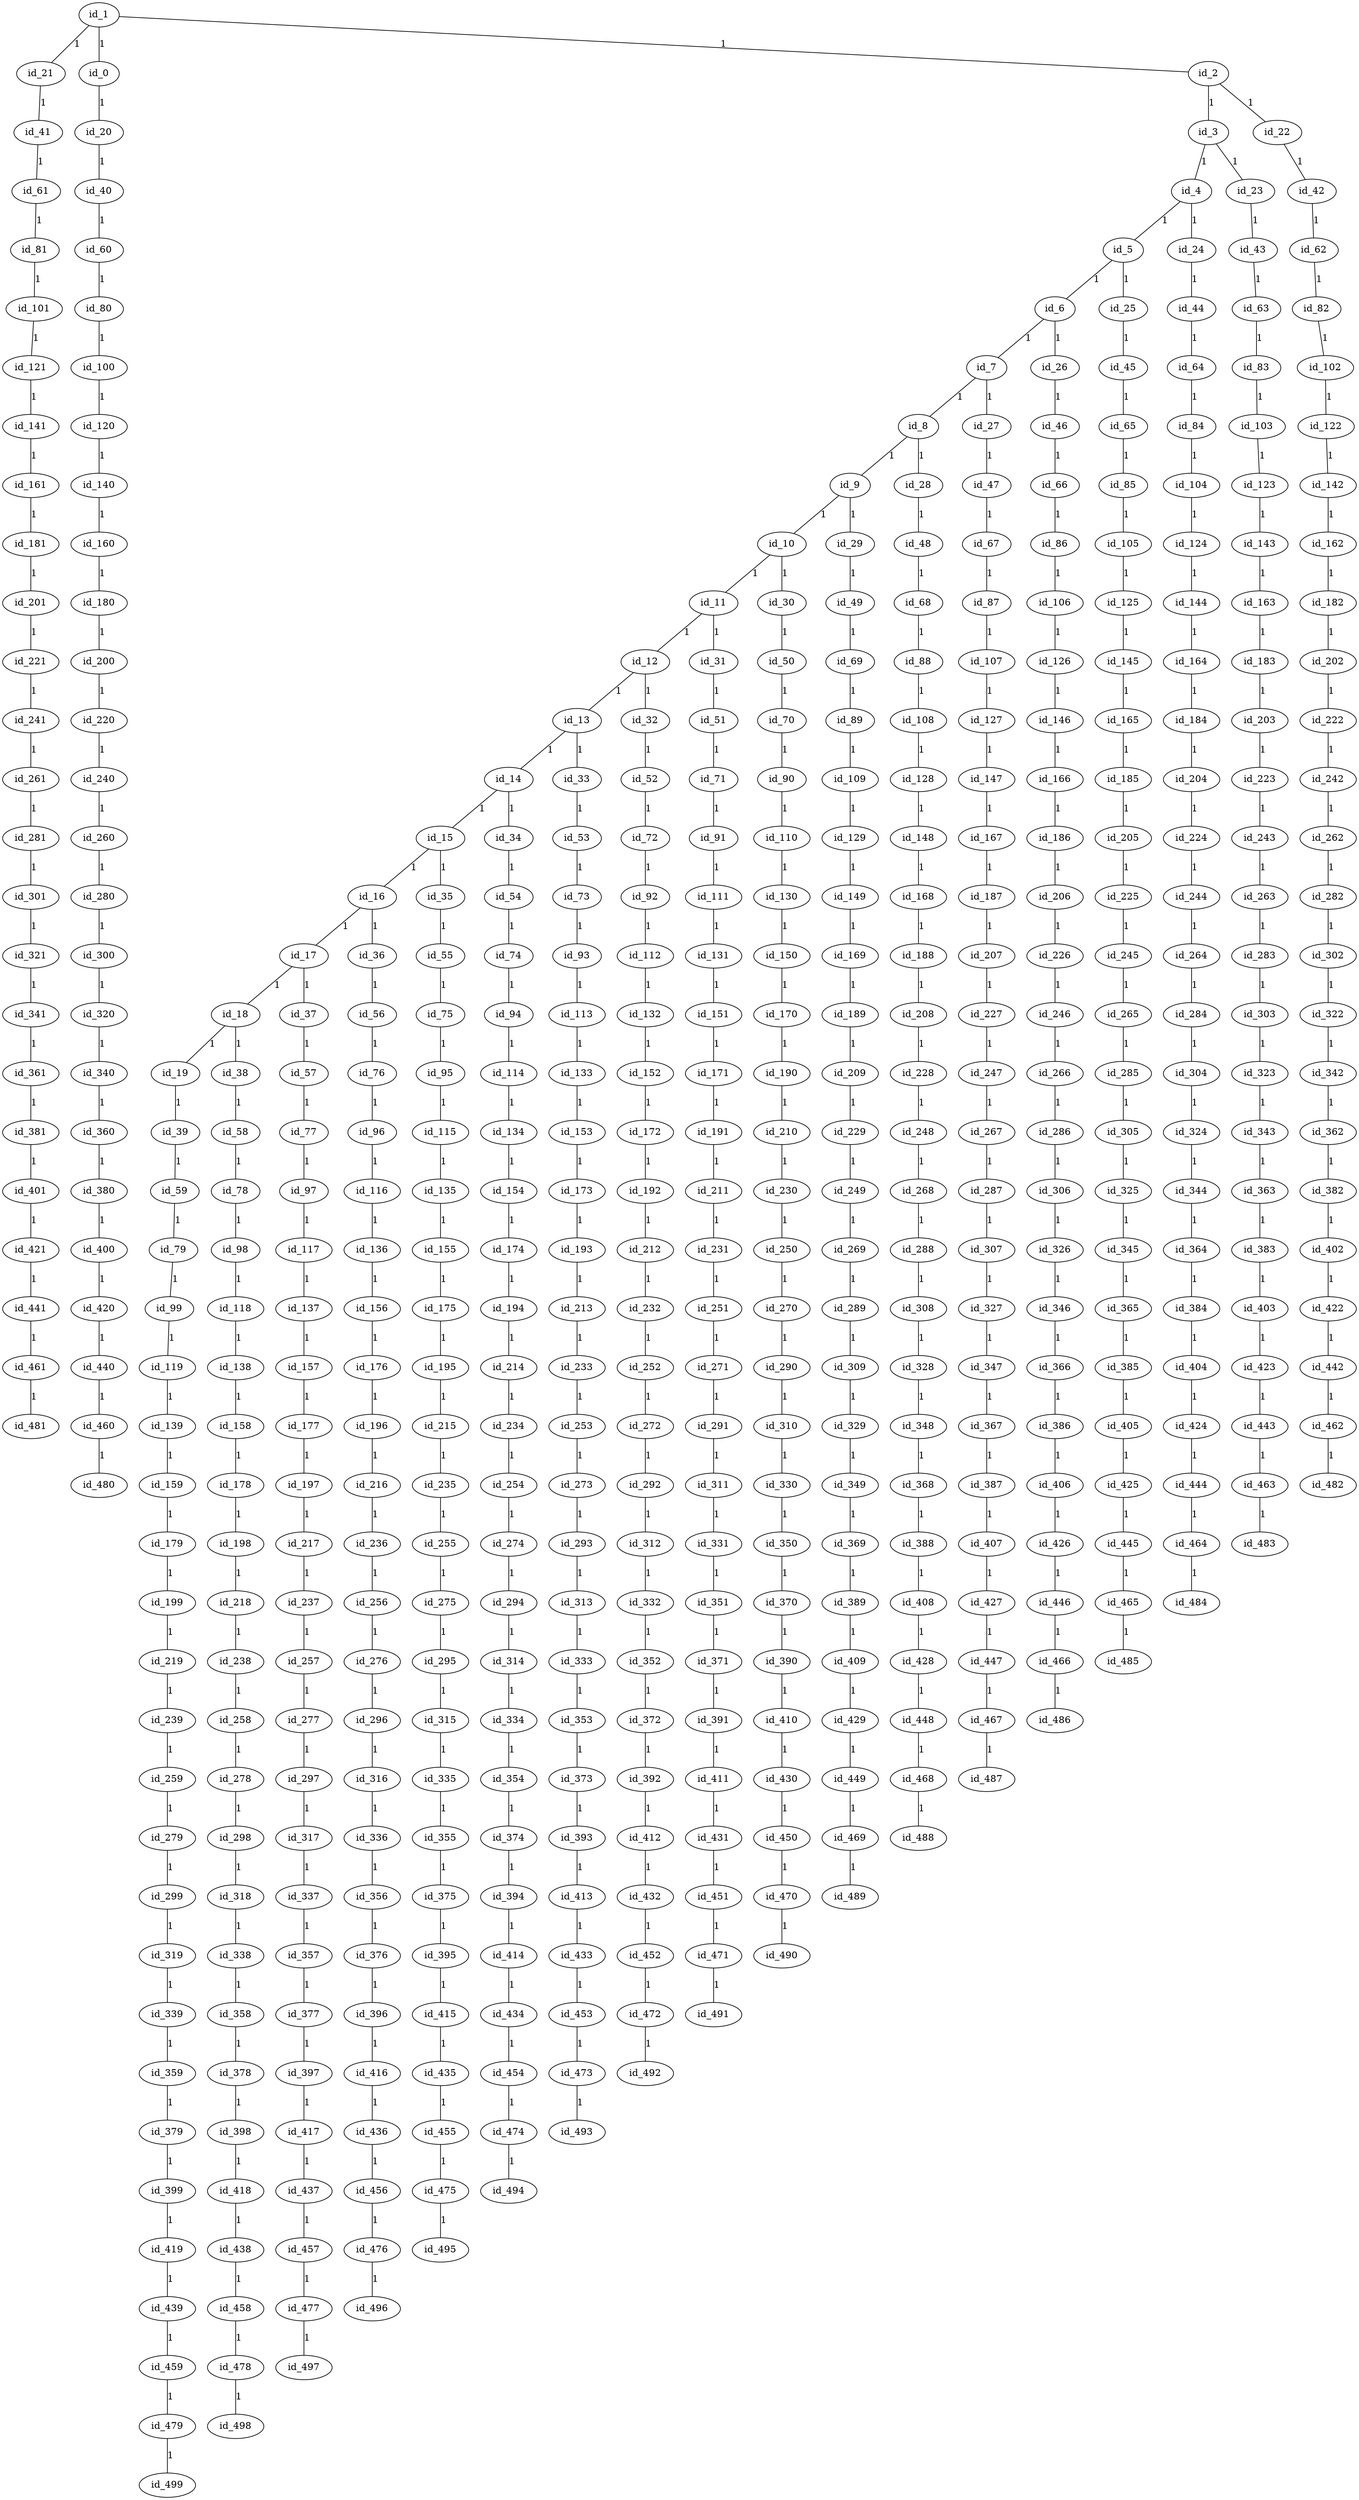 graph GR{
id_21;
id_20;
id_3;
id_22;
id_41;
id_40;
id_4;
id_23;
id_42;
id_61;
id_60;
id_5;
id_24;
id_43;
id_62;
id_81;
id_80;
id_6;
id_25;
id_44;
id_63;
id_82;
id_101;
id_100;
id_7;
id_26;
id_45;
id_64;
id_83;
id_102;
id_121;
id_120;
id_8;
id_27;
id_46;
id_65;
id_84;
id_103;
id_122;
id_141;
id_140;
id_9;
id_28;
id_47;
id_66;
id_85;
id_104;
id_123;
id_142;
id_161;
id_160;
id_10;
id_29;
id_48;
id_67;
id_86;
id_105;
id_124;
id_143;
id_162;
id_181;
id_180;
id_11;
id_30;
id_49;
id_68;
id_87;
id_106;
id_125;
id_144;
id_163;
id_182;
id_201;
id_200;
id_12;
id_31;
id_50;
id_69;
id_88;
id_107;
id_126;
id_145;
id_164;
id_183;
id_202;
id_221;
id_220;
id_13;
id_32;
id_51;
id_70;
id_89;
id_108;
id_127;
id_146;
id_165;
id_184;
id_203;
id_222;
id_241;
id_240;
id_14;
id_33;
id_52;
id_71;
id_90;
id_109;
id_128;
id_147;
id_166;
id_185;
id_204;
id_223;
id_242;
id_261;
id_260;
id_15;
id_34;
id_53;
id_72;
id_91;
id_110;
id_129;
id_148;
id_167;
id_186;
id_205;
id_224;
id_243;
id_262;
id_281;
id_280;
id_16;
id_35;
id_54;
id_73;
id_92;
id_111;
id_130;
id_149;
id_168;
id_187;
id_206;
id_225;
id_244;
id_263;
id_282;
id_301;
id_300;
id_17;
id_36;
id_55;
id_74;
id_93;
id_112;
id_131;
id_150;
id_169;
id_188;
id_207;
id_226;
id_245;
id_264;
id_283;
id_302;
id_321;
id_320;
id_18;
id_37;
id_56;
id_75;
id_94;
id_113;
id_132;
id_151;
id_170;
id_189;
id_208;
id_227;
id_246;
id_265;
id_284;
id_303;
id_322;
id_341;
id_340;
id_19;
id_38;
id_57;
id_76;
id_95;
id_114;
id_133;
id_152;
id_171;
id_190;
id_209;
id_228;
id_247;
id_266;
id_285;
id_304;
id_323;
id_342;
id_361;
id_360;
id_39;
id_58;
id_77;
id_96;
id_115;
id_134;
id_153;
id_172;
id_191;
id_210;
id_229;
id_248;
id_267;
id_286;
id_305;
id_324;
id_343;
id_362;
id_381;
id_380;
id_59;
id_78;
id_97;
id_116;
id_135;
id_154;
id_173;
id_192;
id_211;
id_230;
id_249;
id_268;
id_287;
id_306;
id_325;
id_344;
id_363;
id_382;
id_401;
id_400;
id_79;
id_98;
id_117;
id_136;
id_155;
id_174;
id_193;
id_212;
id_231;
id_250;
id_269;
id_288;
id_307;
id_326;
id_345;
id_364;
id_383;
id_402;
id_421;
id_420;
id_99;
id_118;
id_137;
id_156;
id_175;
id_194;
id_213;
id_232;
id_251;
id_270;
id_289;
id_308;
id_327;
id_346;
id_365;
id_384;
id_403;
id_422;
id_441;
id_440;
id_119;
id_138;
id_157;
id_176;
id_195;
id_214;
id_233;
id_252;
id_271;
id_290;
id_309;
id_328;
id_347;
id_366;
id_385;
id_404;
id_423;
id_442;
id_461;
id_460;
id_139;
id_158;
id_177;
id_196;
id_215;
id_234;
id_253;
id_272;
id_291;
id_310;
id_329;
id_348;
id_367;
id_386;
id_405;
id_424;
id_443;
id_462;
id_481;
id_480;
id_159;
id_178;
id_197;
id_216;
id_235;
id_254;
id_273;
id_292;
id_311;
id_330;
id_349;
id_368;
id_387;
id_406;
id_425;
id_444;
id_463;
id_482;
id_179;
id_198;
id_217;
id_236;
id_255;
id_274;
id_293;
id_312;
id_331;
id_350;
id_369;
id_388;
id_407;
id_426;
id_445;
id_464;
id_483;
id_199;
id_218;
id_237;
id_256;
id_275;
id_294;
id_313;
id_332;
id_351;
id_370;
id_389;
id_408;
id_427;
id_446;
id_465;
id_484;
id_219;
id_238;
id_257;
id_276;
id_295;
id_314;
id_333;
id_352;
id_371;
id_390;
id_409;
id_428;
id_447;
id_466;
id_485;
id_239;
id_258;
id_277;
id_296;
id_315;
id_334;
id_353;
id_372;
id_391;
id_410;
id_429;
id_448;
id_467;
id_486;
id_259;
id_278;
id_297;
id_316;
id_335;
id_354;
id_373;
id_392;
id_411;
id_430;
id_449;
id_468;
id_487;
id_279;
id_298;
id_317;
id_336;
id_355;
id_374;
id_393;
id_412;
id_431;
id_450;
id_469;
id_488;
id_299;
id_318;
id_337;
id_356;
id_375;
id_394;
id_413;
id_432;
id_451;
id_470;
id_489;
id_319;
id_338;
id_357;
id_376;
id_395;
id_414;
id_433;
id_452;
id_471;
id_490;
id_339;
id_358;
id_377;
id_396;
id_415;
id_434;
id_453;
id_472;
id_491;
id_359;
id_378;
id_397;
id_416;
id_435;
id_454;
id_473;
id_492;
id_379;
id_398;
id_417;
id_436;
id_455;
id_474;
id_493;
id_399;
id_418;
id_437;
id_456;
id_475;
id_494;
id_419;
id_438;
id_457;
id_476;
id_495;
id_439;
id_458;
id_477;
id_496;
id_459;
id_478;
id_497;
id_479;
id_498;
id_499;
id_1;
id_1;
id_1;
id_1;
id_1;
id_1;
id_1--id_0[label=1];
id_1--id_2[label=1];
id_1--id_21[label=1];
id_0--id_20[label=1];
id_2--id_3[label=1];
id_2--id_22[label=1];
id_21--id_41[label=1];
id_20--id_40[label=1];
id_3--id_4[label=1];
id_3--id_23[label=1];
id_22--id_42[label=1];
id_41--id_61[label=1];
id_40--id_60[label=1];
id_4--id_5[label=1];
id_4--id_24[label=1];
id_23--id_43[label=1];
id_42--id_62[label=1];
id_61--id_81[label=1];
id_60--id_80[label=1];
id_5--id_6[label=1];
id_5--id_25[label=1];
id_24--id_44[label=1];
id_43--id_63[label=1];
id_62--id_82[label=1];
id_81--id_101[label=1];
id_80--id_100[label=1];
id_6--id_7[label=1];
id_6--id_26[label=1];
id_25--id_45[label=1];
id_44--id_64[label=1];
id_63--id_83[label=1];
id_82--id_102[label=1];
id_101--id_121[label=1];
id_100--id_120[label=1];
id_7--id_8[label=1];
id_7--id_27[label=1];
id_26--id_46[label=1];
id_45--id_65[label=1];
id_64--id_84[label=1];
id_83--id_103[label=1];
id_102--id_122[label=1];
id_121--id_141[label=1];
id_120--id_140[label=1];
id_8--id_9[label=1];
id_8--id_28[label=1];
id_27--id_47[label=1];
id_46--id_66[label=1];
id_65--id_85[label=1];
id_84--id_104[label=1];
id_103--id_123[label=1];
id_122--id_142[label=1];
id_141--id_161[label=1];
id_140--id_160[label=1];
id_9--id_10[label=1];
id_9--id_29[label=1];
id_28--id_48[label=1];
id_47--id_67[label=1];
id_66--id_86[label=1];
id_85--id_105[label=1];
id_104--id_124[label=1];
id_123--id_143[label=1];
id_142--id_162[label=1];
id_161--id_181[label=1];
id_160--id_180[label=1];
id_10--id_11[label=1];
id_10--id_30[label=1];
id_29--id_49[label=1];
id_48--id_68[label=1];
id_67--id_87[label=1];
id_86--id_106[label=1];
id_105--id_125[label=1];
id_124--id_144[label=1];
id_143--id_163[label=1];
id_162--id_182[label=1];
id_181--id_201[label=1];
id_180--id_200[label=1];
id_11--id_12[label=1];
id_11--id_31[label=1];
id_30--id_50[label=1];
id_49--id_69[label=1];
id_68--id_88[label=1];
id_87--id_107[label=1];
id_106--id_126[label=1];
id_125--id_145[label=1];
id_144--id_164[label=1];
id_163--id_183[label=1];
id_182--id_202[label=1];
id_201--id_221[label=1];
id_200--id_220[label=1];
id_12--id_13[label=1];
id_12--id_32[label=1];
id_31--id_51[label=1];
id_50--id_70[label=1];
id_69--id_89[label=1];
id_88--id_108[label=1];
id_107--id_127[label=1];
id_126--id_146[label=1];
id_145--id_165[label=1];
id_164--id_184[label=1];
id_183--id_203[label=1];
id_202--id_222[label=1];
id_221--id_241[label=1];
id_220--id_240[label=1];
id_13--id_14[label=1];
id_13--id_33[label=1];
id_32--id_52[label=1];
id_51--id_71[label=1];
id_70--id_90[label=1];
id_89--id_109[label=1];
id_108--id_128[label=1];
id_127--id_147[label=1];
id_146--id_166[label=1];
id_165--id_185[label=1];
id_184--id_204[label=1];
id_203--id_223[label=1];
id_222--id_242[label=1];
id_241--id_261[label=1];
id_240--id_260[label=1];
id_14--id_15[label=1];
id_14--id_34[label=1];
id_33--id_53[label=1];
id_52--id_72[label=1];
id_71--id_91[label=1];
id_90--id_110[label=1];
id_109--id_129[label=1];
id_128--id_148[label=1];
id_147--id_167[label=1];
id_166--id_186[label=1];
id_185--id_205[label=1];
id_204--id_224[label=1];
id_223--id_243[label=1];
id_242--id_262[label=1];
id_261--id_281[label=1];
id_260--id_280[label=1];
id_15--id_16[label=1];
id_15--id_35[label=1];
id_34--id_54[label=1];
id_53--id_73[label=1];
id_72--id_92[label=1];
id_91--id_111[label=1];
id_110--id_130[label=1];
id_129--id_149[label=1];
id_148--id_168[label=1];
id_167--id_187[label=1];
id_186--id_206[label=1];
id_205--id_225[label=1];
id_224--id_244[label=1];
id_243--id_263[label=1];
id_262--id_282[label=1];
id_281--id_301[label=1];
id_280--id_300[label=1];
id_16--id_17[label=1];
id_16--id_36[label=1];
id_35--id_55[label=1];
id_54--id_74[label=1];
id_73--id_93[label=1];
id_92--id_112[label=1];
id_111--id_131[label=1];
id_130--id_150[label=1];
id_149--id_169[label=1];
id_168--id_188[label=1];
id_187--id_207[label=1];
id_206--id_226[label=1];
id_225--id_245[label=1];
id_244--id_264[label=1];
id_263--id_283[label=1];
id_282--id_302[label=1];
id_301--id_321[label=1];
id_300--id_320[label=1];
id_17--id_18[label=1];
id_17--id_37[label=1];
id_36--id_56[label=1];
id_55--id_75[label=1];
id_74--id_94[label=1];
id_93--id_113[label=1];
id_112--id_132[label=1];
id_131--id_151[label=1];
id_150--id_170[label=1];
id_169--id_189[label=1];
id_188--id_208[label=1];
id_207--id_227[label=1];
id_226--id_246[label=1];
id_245--id_265[label=1];
id_264--id_284[label=1];
id_283--id_303[label=1];
id_302--id_322[label=1];
id_321--id_341[label=1];
id_320--id_340[label=1];
id_18--id_19[label=1];
id_18--id_38[label=1];
id_37--id_57[label=1];
id_56--id_76[label=1];
id_75--id_95[label=1];
id_94--id_114[label=1];
id_113--id_133[label=1];
id_132--id_152[label=1];
id_151--id_171[label=1];
id_170--id_190[label=1];
id_189--id_209[label=1];
id_208--id_228[label=1];
id_227--id_247[label=1];
id_246--id_266[label=1];
id_265--id_285[label=1];
id_284--id_304[label=1];
id_303--id_323[label=1];
id_322--id_342[label=1];
id_341--id_361[label=1];
id_340--id_360[label=1];
id_19--id_39[label=1];
id_38--id_58[label=1];
id_57--id_77[label=1];
id_76--id_96[label=1];
id_95--id_115[label=1];
id_114--id_134[label=1];
id_133--id_153[label=1];
id_152--id_172[label=1];
id_171--id_191[label=1];
id_190--id_210[label=1];
id_209--id_229[label=1];
id_228--id_248[label=1];
id_247--id_267[label=1];
id_266--id_286[label=1];
id_285--id_305[label=1];
id_304--id_324[label=1];
id_323--id_343[label=1];
id_342--id_362[label=1];
id_361--id_381[label=1];
id_360--id_380[label=1];
id_39--id_59[label=1];
id_58--id_78[label=1];
id_77--id_97[label=1];
id_96--id_116[label=1];
id_115--id_135[label=1];
id_134--id_154[label=1];
id_153--id_173[label=1];
id_172--id_192[label=1];
id_191--id_211[label=1];
id_210--id_230[label=1];
id_229--id_249[label=1];
id_248--id_268[label=1];
id_267--id_287[label=1];
id_286--id_306[label=1];
id_305--id_325[label=1];
id_324--id_344[label=1];
id_343--id_363[label=1];
id_362--id_382[label=1];
id_381--id_401[label=1];
id_380--id_400[label=1];
id_59--id_79[label=1];
id_78--id_98[label=1];
id_97--id_117[label=1];
id_116--id_136[label=1];
id_135--id_155[label=1];
id_154--id_174[label=1];
id_173--id_193[label=1];
id_192--id_212[label=1];
id_211--id_231[label=1];
id_230--id_250[label=1];
id_249--id_269[label=1];
id_268--id_288[label=1];
id_287--id_307[label=1];
id_306--id_326[label=1];
id_325--id_345[label=1];
id_344--id_364[label=1];
id_363--id_383[label=1];
id_382--id_402[label=1];
id_401--id_421[label=1];
id_400--id_420[label=1];
id_79--id_99[label=1];
id_98--id_118[label=1];
id_117--id_137[label=1];
id_136--id_156[label=1];
id_155--id_175[label=1];
id_174--id_194[label=1];
id_193--id_213[label=1];
id_212--id_232[label=1];
id_231--id_251[label=1];
id_250--id_270[label=1];
id_269--id_289[label=1];
id_288--id_308[label=1];
id_307--id_327[label=1];
id_326--id_346[label=1];
id_345--id_365[label=1];
id_364--id_384[label=1];
id_383--id_403[label=1];
id_402--id_422[label=1];
id_421--id_441[label=1];
id_420--id_440[label=1];
id_99--id_119[label=1];
id_118--id_138[label=1];
id_137--id_157[label=1];
id_156--id_176[label=1];
id_175--id_195[label=1];
id_194--id_214[label=1];
id_213--id_233[label=1];
id_232--id_252[label=1];
id_251--id_271[label=1];
id_270--id_290[label=1];
id_289--id_309[label=1];
id_308--id_328[label=1];
id_327--id_347[label=1];
id_346--id_366[label=1];
id_365--id_385[label=1];
id_384--id_404[label=1];
id_403--id_423[label=1];
id_422--id_442[label=1];
id_441--id_461[label=1];
id_440--id_460[label=1];
id_119--id_139[label=1];
id_138--id_158[label=1];
id_157--id_177[label=1];
id_176--id_196[label=1];
id_195--id_215[label=1];
id_214--id_234[label=1];
id_233--id_253[label=1];
id_252--id_272[label=1];
id_271--id_291[label=1];
id_290--id_310[label=1];
id_309--id_329[label=1];
id_328--id_348[label=1];
id_347--id_367[label=1];
id_366--id_386[label=1];
id_385--id_405[label=1];
id_404--id_424[label=1];
id_423--id_443[label=1];
id_442--id_462[label=1];
id_461--id_481[label=1];
id_460--id_480[label=1];
id_139--id_159[label=1];
id_158--id_178[label=1];
id_177--id_197[label=1];
id_196--id_216[label=1];
id_215--id_235[label=1];
id_234--id_254[label=1];
id_253--id_273[label=1];
id_272--id_292[label=1];
id_291--id_311[label=1];
id_310--id_330[label=1];
id_329--id_349[label=1];
id_348--id_368[label=1];
id_367--id_387[label=1];
id_386--id_406[label=1];
id_405--id_425[label=1];
id_424--id_444[label=1];
id_443--id_463[label=1];
id_462--id_482[label=1];
id_159--id_179[label=1];
id_178--id_198[label=1];
id_197--id_217[label=1];
id_216--id_236[label=1];
id_235--id_255[label=1];
id_254--id_274[label=1];
id_273--id_293[label=1];
id_292--id_312[label=1];
id_311--id_331[label=1];
id_330--id_350[label=1];
id_349--id_369[label=1];
id_368--id_388[label=1];
id_387--id_407[label=1];
id_406--id_426[label=1];
id_425--id_445[label=1];
id_444--id_464[label=1];
id_463--id_483[label=1];
id_179--id_199[label=1];
id_198--id_218[label=1];
id_217--id_237[label=1];
id_236--id_256[label=1];
id_255--id_275[label=1];
id_274--id_294[label=1];
id_293--id_313[label=1];
id_312--id_332[label=1];
id_331--id_351[label=1];
id_350--id_370[label=1];
id_369--id_389[label=1];
id_388--id_408[label=1];
id_407--id_427[label=1];
id_426--id_446[label=1];
id_445--id_465[label=1];
id_464--id_484[label=1];
id_199--id_219[label=1];
id_218--id_238[label=1];
id_237--id_257[label=1];
id_256--id_276[label=1];
id_275--id_295[label=1];
id_294--id_314[label=1];
id_313--id_333[label=1];
id_332--id_352[label=1];
id_351--id_371[label=1];
id_370--id_390[label=1];
id_389--id_409[label=1];
id_408--id_428[label=1];
id_427--id_447[label=1];
id_446--id_466[label=1];
id_465--id_485[label=1];
id_219--id_239[label=1];
id_238--id_258[label=1];
id_257--id_277[label=1];
id_276--id_296[label=1];
id_295--id_315[label=1];
id_314--id_334[label=1];
id_333--id_353[label=1];
id_352--id_372[label=1];
id_371--id_391[label=1];
id_390--id_410[label=1];
id_409--id_429[label=1];
id_428--id_448[label=1];
id_447--id_467[label=1];
id_466--id_486[label=1];
id_239--id_259[label=1];
id_258--id_278[label=1];
id_277--id_297[label=1];
id_296--id_316[label=1];
id_315--id_335[label=1];
id_334--id_354[label=1];
id_353--id_373[label=1];
id_372--id_392[label=1];
id_391--id_411[label=1];
id_410--id_430[label=1];
id_429--id_449[label=1];
id_448--id_468[label=1];
id_467--id_487[label=1];
id_259--id_279[label=1];
id_278--id_298[label=1];
id_297--id_317[label=1];
id_316--id_336[label=1];
id_335--id_355[label=1];
id_354--id_374[label=1];
id_373--id_393[label=1];
id_392--id_412[label=1];
id_411--id_431[label=1];
id_430--id_450[label=1];
id_449--id_469[label=1];
id_468--id_488[label=1];
id_279--id_299[label=1];
id_298--id_318[label=1];
id_317--id_337[label=1];
id_336--id_356[label=1];
id_355--id_375[label=1];
id_374--id_394[label=1];
id_393--id_413[label=1];
id_412--id_432[label=1];
id_431--id_451[label=1];
id_450--id_470[label=1];
id_469--id_489[label=1];
id_299--id_319[label=1];
id_318--id_338[label=1];
id_337--id_357[label=1];
id_356--id_376[label=1];
id_375--id_395[label=1];
id_394--id_414[label=1];
id_413--id_433[label=1];
id_432--id_452[label=1];
id_451--id_471[label=1];
id_470--id_490[label=1];
id_319--id_339[label=1];
id_338--id_358[label=1];
id_357--id_377[label=1];
id_376--id_396[label=1];
id_395--id_415[label=1];
id_414--id_434[label=1];
id_433--id_453[label=1];
id_452--id_472[label=1];
id_471--id_491[label=1];
id_339--id_359[label=1];
id_358--id_378[label=1];
id_377--id_397[label=1];
id_396--id_416[label=1];
id_415--id_435[label=1];
id_434--id_454[label=1];
id_453--id_473[label=1];
id_472--id_492[label=1];
id_359--id_379[label=1];
id_378--id_398[label=1];
id_397--id_417[label=1];
id_416--id_436[label=1];
id_435--id_455[label=1];
id_454--id_474[label=1];
id_473--id_493[label=1];
id_379--id_399[label=1];
id_398--id_418[label=1];
id_417--id_437[label=1];
id_436--id_456[label=1];
id_455--id_475[label=1];
id_474--id_494[label=1];
id_399--id_419[label=1];
id_418--id_438[label=1];
id_437--id_457[label=1];
id_456--id_476[label=1];
id_475--id_495[label=1];
id_419--id_439[label=1];
id_438--id_458[label=1];
id_457--id_477[label=1];
id_476--id_496[label=1];
id_439--id_459[label=1];
id_458--id_478[label=1];
id_477--id_497[label=1];
id_459--id_479[label=1];
id_478--id_498[label=1];
id_479--id_499[label=1];
}